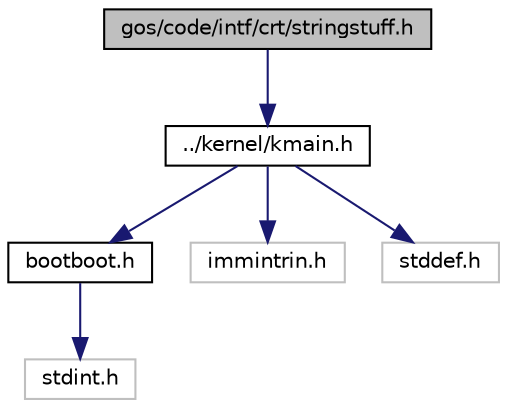 digraph "gos/code/intf/crt/stringstuff.h"
{
 // INTERACTIVE_SVG=YES
 // LATEX_PDF_SIZE
  edge [fontname="Helvetica",fontsize="10",labelfontname="Helvetica",labelfontsize="10"];
  node [fontname="Helvetica",fontsize="10",shape=record];
  Node1 [label="gos/code/intf/crt/stringstuff.h",height=0.2,width=0.4,color="black", fillcolor="grey75", style="filled", fontcolor="black",tooltip="Everything to do with strings."];
  Node1 -> Node2 [color="midnightblue",fontsize="10",style="solid",fontname="Helvetica"];
  Node2 [label="../kernel/kmain.h",height=0.2,width=0.4,color="black", fillcolor="white", style="filled",URL="$kmain_8h.html",tooltip="File for what we include in the kmain.c file."];
  Node2 -> Node3 [color="midnightblue",fontsize="10",style="solid",fontname="Helvetica"];
  Node3 [label="bootboot.h",height=0.2,width=0.4,color="black", fillcolor="white", style="filled",URL="$bootboot_8h_source.html",tooltip=" "];
  Node3 -> Node4 [color="midnightblue",fontsize="10",style="solid",fontname="Helvetica"];
  Node4 [label="stdint.h",height=0.2,width=0.4,color="grey75", fillcolor="white", style="filled",tooltip=" "];
  Node2 -> Node5 [color="midnightblue",fontsize="10",style="solid",fontname="Helvetica"];
  Node5 [label="immintrin.h",height=0.2,width=0.4,color="grey75", fillcolor="white", style="filled",tooltip=" "];
  Node2 -> Node6 [color="midnightblue",fontsize="10",style="solid",fontname="Helvetica"];
  Node6 [label="stddef.h",height=0.2,width=0.4,color="grey75", fillcolor="white", style="filled",tooltip=" "];
}
